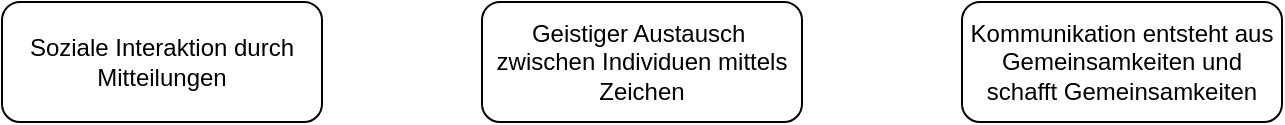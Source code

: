 <mxfile>
    <diagram id="vqnb_iwIF7p_ZAj0fygu" name="Seite-1">
        <mxGraphModel dx="1155" dy="629" grid="1" gridSize="10" guides="1" tooltips="1" connect="1" arrows="1" fold="1" page="1" pageScale="1" pageWidth="827" pageHeight="1169" math="0" shadow="0">
            <root>
                <mxCell id="0"/>
                <mxCell id="1" parent="0"/>
                <mxCell id="2" value="Soziale Interaktion durch Mitteilungen" style="rounded=1;whiteSpace=wrap;html=1;" vertex="1" parent="1">
                    <mxGeometry x="140" y="140" width="160" height="60" as="geometry"/>
                </mxCell>
                <mxCell id="3" value="Geistiger Austausch&amp;nbsp; zwischen Individuen mittels Zeichen" style="rounded=1;whiteSpace=wrap;html=1;" vertex="1" parent="1">
                    <mxGeometry x="380" y="140" width="160" height="60" as="geometry"/>
                </mxCell>
                <mxCell id="4" value="Kommunikation entsteht aus Gemeinsamkeiten und schafft Gemeinsamkeiten" style="rounded=1;whiteSpace=wrap;html=1;" vertex="1" parent="1">
                    <mxGeometry x="620" y="140" width="160" height="60" as="geometry"/>
                </mxCell>
            </root>
        </mxGraphModel>
    </diagram>
</mxfile>